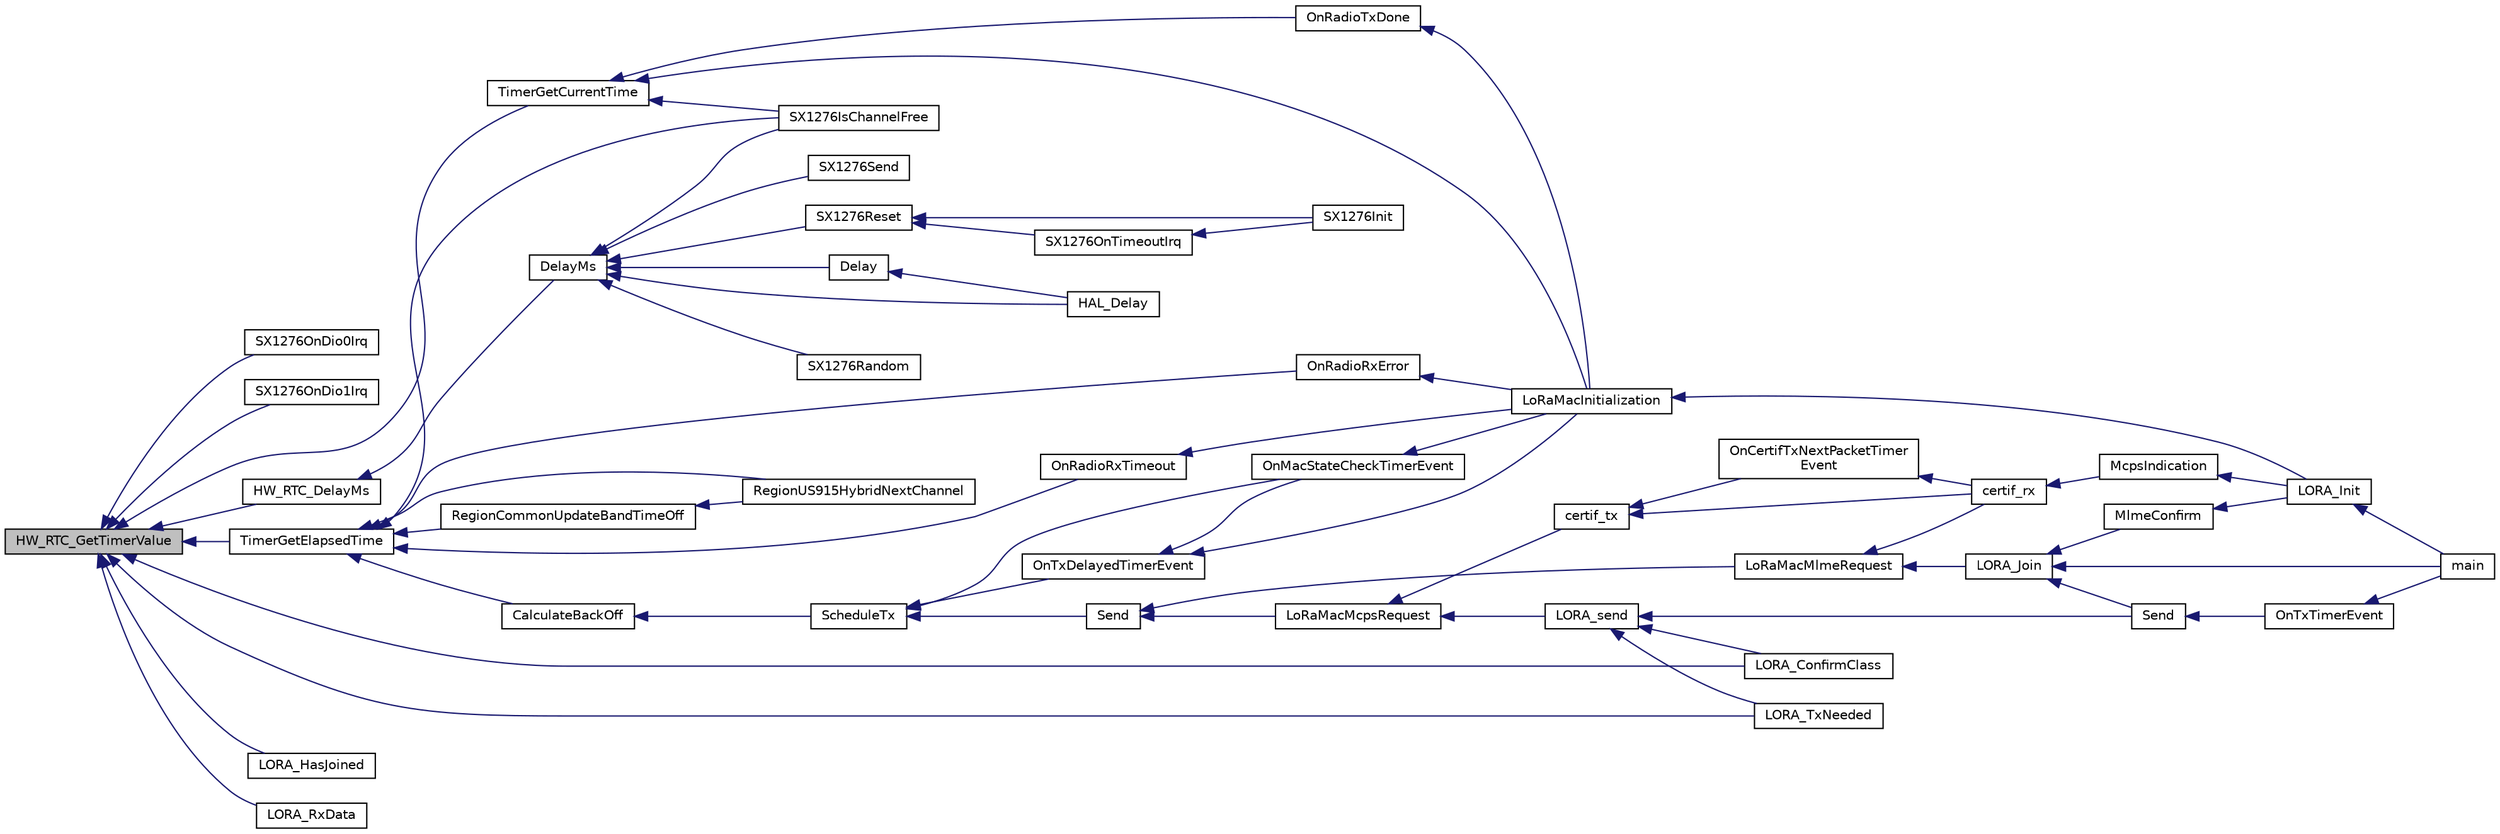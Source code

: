 digraph "HW_RTC_GetTimerValue"
{
  edge [fontname="Helvetica",fontsize="10",labelfontname="Helvetica",labelfontsize="10"];
  node [fontname="Helvetica",fontsize="10",shape=record];
  rankdir="LR";
  Node253 [label="HW_RTC_GetTimerValue",height=0.2,width=0.4,color="black", fillcolor="grey75", style="filled", fontcolor="black"];
  Node253 -> Node254 [dir="back",color="midnightblue",fontsize="10",style="solid",fontname="Helvetica"];
  Node254 [label="SX1276OnDio0Irq",height=0.2,width=0.4,color="black", fillcolor="white", style="filled",URL="$sx1276_8c.html#a51cff5becabc1485224d53133f99e0e4",tooltip="DIO 0 IRQ callback "];
  Node253 -> Node255 [dir="back",color="midnightblue",fontsize="10",style="solid",fontname="Helvetica"];
  Node255 [label="SX1276OnDio1Irq",height=0.2,width=0.4,color="black", fillcolor="white", style="filled",URL="$sx1276_8c.html#a9b73d7de11f1d4325b0780938d6328fe",tooltip="DIO 1 IRQ callback "];
  Node253 -> Node256 [dir="back",color="midnightblue",fontsize="10",style="solid",fontname="Helvetica"];
  Node256 [label="TimerGetCurrentTime",height=0.2,width=0.4,color="black", fillcolor="white", style="filled",URL="$time_server_8h.html#a2b801c1a13b71247424701f9a034f7ca",tooltip="Read the current time "];
  Node256 -> Node257 [dir="back",color="midnightblue",fontsize="10",style="solid",fontname="Helvetica"];
  Node257 [label="SX1276IsChannelFree",height=0.2,width=0.4,color="black", fillcolor="white", style="filled",URL="$sx1276_8h.html#a29f26f7258f8fcd5c27800295639d7c7",tooltip="Checks if the channel is free for the given time "];
  Node256 -> Node258 [dir="back",color="midnightblue",fontsize="10",style="solid",fontname="Helvetica"];
  Node258 [label="OnRadioTxDone",height=0.2,width=0.4,color="black", fillcolor="white", style="filled",URL="$_lo_ra_mac_8c.html#ac87ba7b0231ab8e90b130849e3dee4be",tooltip="Function to be executed on Radio Tx Done event "];
  Node258 -> Node259 [dir="back",color="midnightblue",fontsize="10",style="solid",fontname="Helvetica"];
  Node259 [label="LoRaMacInitialization",height=0.2,width=0.4,color="black", fillcolor="white", style="filled",URL="$group___l_o_r_a_m_a_c.html#ga7ca445cf825e45999810b3991273eba5",tooltip="LoRaMAC layer initialization "];
  Node259 -> Node260 [dir="back",color="midnightblue",fontsize="10",style="solid",fontname="Helvetica"];
  Node260 [label="LORA_Init",height=0.2,width=0.4,color="black", fillcolor="white", style="filled",URL="$lora_8h.html#a60e6c21550fcaf1cadb87454348046ad",tooltip="Lora Initialisation "];
  Node260 -> Node261 [dir="back",color="midnightblue",fontsize="10",style="solid",fontname="Helvetica"];
  Node261 [label="main",height=0.2,width=0.4,color="black", fillcolor="white", style="filled",URL="$main_8c.html#a840291bc02cba5474a4cb46a9b9566fe",tooltip="Main program "];
  Node256 -> Node259 [dir="back",color="midnightblue",fontsize="10",style="solid",fontname="Helvetica"];
  Node253 -> Node262 [dir="back",color="midnightblue",fontsize="10",style="solid",fontname="Helvetica"];
  Node262 [label="TimerGetElapsedTime",height=0.2,width=0.4,color="black", fillcolor="white", style="filled",URL="$time_server_8h.html#a089138b11985528a8a02147e3209f181",tooltip="Return the Time elapsed since a fix moment in Time "];
  Node262 -> Node257 [dir="back",color="midnightblue",fontsize="10",style="solid",fontname="Helvetica"];
  Node262 -> Node263 [dir="back",color="midnightblue",fontsize="10",style="solid",fontname="Helvetica"];
  Node263 [label="OnRadioRxError",height=0.2,width=0.4,color="black", fillcolor="white", style="filled",URL="$_lo_ra_mac_8c.html#a414d6e1b6ffc2d8b5dfe2621a9c35ca5",tooltip="Function executed on Radio Rx error event "];
  Node263 -> Node259 [dir="back",color="midnightblue",fontsize="10",style="solid",fontname="Helvetica"];
  Node262 -> Node264 [dir="back",color="midnightblue",fontsize="10",style="solid",fontname="Helvetica"];
  Node264 [label="OnRadioRxTimeout",height=0.2,width=0.4,color="black", fillcolor="white", style="filled",URL="$_lo_ra_mac_8c.html#a4aa0011eefde1209939b3736fb62fbd1",tooltip="Function executed on Radio Rx Timeout event "];
  Node264 -> Node259 [dir="back",color="midnightblue",fontsize="10",style="solid",fontname="Helvetica"];
  Node262 -> Node265 [dir="back",color="midnightblue",fontsize="10",style="solid",fontname="Helvetica"];
  Node265 [label="CalculateBackOff",height=0.2,width=0.4,color="black", fillcolor="white", style="filled",URL="$_lo_ra_mac_8c.html#ab13ebc898e6d4ecbb3deb43bf12e22cf"];
  Node265 -> Node266 [dir="back",color="midnightblue",fontsize="10",style="solid",fontname="Helvetica"];
  Node266 [label="ScheduleTx",height=0.2,width=0.4,color="black", fillcolor="white", style="filled",URL="$_lo_ra_mac_8c.html#afac9f47df560a2c63ebe868fcf531716"];
  Node266 -> Node267 [dir="back",color="midnightblue",fontsize="10",style="solid",fontname="Helvetica"];
  Node267 [label="OnMacStateCheckTimerEvent",height=0.2,width=0.4,color="black", fillcolor="white", style="filled",URL="$_lo_ra_mac_8c.html#a3f66ff4ffb45c3be2a603fec651da617",tooltip="Function executed on Resend Frame timer event. "];
  Node267 -> Node259 [dir="back",color="midnightblue",fontsize="10",style="solid",fontname="Helvetica"];
  Node266 -> Node268 [dir="back",color="midnightblue",fontsize="10",style="solid",fontname="Helvetica"];
  Node268 [label="OnTxDelayedTimerEvent",height=0.2,width=0.4,color="black", fillcolor="white", style="filled",URL="$_lo_ra_mac_8c.html#aff2188867ec43982ec7701c4815bc0ba",tooltip="Function executed on duty cycle delayed Tx timer event "];
  Node268 -> Node267 [dir="back",color="midnightblue",fontsize="10",style="solid",fontname="Helvetica"];
  Node268 -> Node259 [dir="back",color="midnightblue",fontsize="10",style="solid",fontname="Helvetica"];
  Node266 -> Node269 [dir="back",color="midnightblue",fontsize="10",style="solid",fontname="Helvetica"];
  Node269 [label="Send",height=0.2,width=0.4,color="black", fillcolor="white", style="filled",URL="$_lo_ra_mac_8c.html#a1d5d30b5cbe0349bab89375480c377bf",tooltip="LoRaMAC layer generic send frame "];
  Node269 -> Node270 [dir="back",color="midnightblue",fontsize="10",style="solid",fontname="Helvetica"];
  Node270 [label="LoRaMacMlmeRequest",height=0.2,width=0.4,color="black", fillcolor="white", style="filled",URL="$group___l_o_r_a_m_a_c.html#ga097113f30feecc17c780940ff74af33e",tooltip="LoRaMAC MLME-Request "];
  Node270 -> Node271 [dir="back",color="midnightblue",fontsize="10",style="solid",fontname="Helvetica"];
  Node271 [label="certif_rx",height=0.2,width=0.4,color="black", fillcolor="white", style="filled",URL="$lora-test_8h.html#ad5e51928ecf0cca8d4f33f9e9c10aba4"];
  Node271 -> Node272 [dir="back",color="midnightblue",fontsize="10",style="solid",fontname="Helvetica"];
  Node272 [label="McpsIndication",height=0.2,width=0.4,color="black", fillcolor="white", style="filled",URL="$lora_8c.html#aa62f56dcd70e02213fc6e5d0f04b3d1c",tooltip="MCPS-Indication event function "];
  Node272 -> Node260 [dir="back",color="midnightblue",fontsize="10",style="solid",fontname="Helvetica"];
  Node270 -> Node273 [dir="back",color="midnightblue",fontsize="10",style="solid",fontname="Helvetica"];
  Node273 [label="LORA_Join",height=0.2,width=0.4,color="black", fillcolor="white", style="filled",URL="$lora_8h.html#a3671e53923a80ddbbd43e56342fd94fa",tooltip="Join a Lora Network in classA  if the device is ABP, this is a pass through functon ..."];
  Node273 -> Node274 [dir="back",color="midnightblue",fontsize="10",style="solid",fontname="Helvetica"];
  Node274 [label="MlmeConfirm",height=0.2,width=0.4,color="black", fillcolor="white", style="filled",URL="$lora_8c.html#ab72b68cc96c6187003c5dd6e325a74c7",tooltip="MLME-Confirm event function "];
  Node274 -> Node260 [dir="back",color="midnightblue",fontsize="10",style="solid",fontname="Helvetica"];
  Node273 -> Node261 [dir="back",color="midnightblue",fontsize="10",style="solid",fontname="Helvetica"];
  Node273 -> Node275 [dir="back",color="midnightblue",fontsize="10",style="solid",fontname="Helvetica"];
  Node275 [label="Send",height=0.2,width=0.4,color="black", fillcolor="white", style="filled",URL="$main_8c.html#ac96d7cf33dce81bb57a803bb3839d458"];
  Node275 -> Node276 [dir="back",color="midnightblue",fontsize="10",style="solid",fontname="Helvetica"];
  Node276 [label="OnTxTimerEvent",height=0.2,width=0.4,color="black", fillcolor="white", style="filled",URL="$main_8c.html#aa660732a6ebc018e235409094d603160"];
  Node276 -> Node261 [dir="back",color="midnightblue",fontsize="10",style="solid",fontname="Helvetica"];
  Node269 -> Node277 [dir="back",color="midnightblue",fontsize="10",style="solid",fontname="Helvetica"];
  Node277 [label="LoRaMacMcpsRequest",height=0.2,width=0.4,color="black", fillcolor="white", style="filled",URL="$group___l_o_r_a_m_a_c.html#ga79768f8a3c22aaff84d4dfcc77ad508c",tooltip="LoRaMAC MCPS-Request "];
  Node277 -> Node278 [dir="back",color="midnightblue",fontsize="10",style="solid",fontname="Helvetica"];
  Node278 [label="certif_tx",height=0.2,width=0.4,color="black", fillcolor="white", style="filled",URL="$lora-test_8c.html#a735361add977554215fd3e1e70b74760"];
  Node278 -> Node271 [dir="back",color="midnightblue",fontsize="10",style="solid",fontname="Helvetica"];
  Node278 -> Node279 [dir="back",color="midnightblue",fontsize="10",style="solid",fontname="Helvetica"];
  Node279 [label="OnCertifTxNextPacketTimer\lEvent",height=0.2,width=0.4,color="black", fillcolor="white", style="filled",URL="$lora-test_8c.html#a2e3edcd940d4df35743fe87783f89bbc",tooltip="Function executed on TxNextPacket Timeout event "];
  Node279 -> Node271 [dir="back",color="midnightblue",fontsize="10",style="solid",fontname="Helvetica"];
  Node277 -> Node280 [dir="back",color="midnightblue",fontsize="10",style="solid",fontname="Helvetica"];
  Node280 [label="LORA_send",height=0.2,width=0.4,color="black", fillcolor="white", style="filled",URL="$lora_8h.html#a343d8f2ddf9b21cb458e4a3e09076b5e",tooltip="run Lora classA state Machine "];
  Node280 -> Node275 [dir="back",color="midnightblue",fontsize="10",style="solid",fontname="Helvetica"];
  Node280 -> Node281 [dir="back",color="midnightblue",fontsize="10",style="solid",fontname="Helvetica"];
  Node281 [label="LORA_ConfirmClass",height=0.2,width=0.4,color="black", fillcolor="white", style="filled",URL="$main_8c.html#abf14859b334f10d0a38ee8489bee4bc1"];
  Node280 -> Node282 [dir="back",color="midnightblue",fontsize="10",style="solid",fontname="Helvetica"];
  Node282 [label="LORA_TxNeeded",height=0.2,width=0.4,color="black", fillcolor="white", style="filled",URL="$main_8c.html#a0bc8d6aec6bbd336bb8fd19cedd8a8b3"];
  Node262 -> Node283 [dir="back",color="midnightblue",fontsize="10",style="solid",fontname="Helvetica"];
  Node283 [label="RegionCommonUpdateBandTimeOff",height=0.2,width=0.4,color="black", fillcolor="white", style="filled",URL="$group___r_e_g_i_o_n_c_o_m_m_o_n.html#ga2e26fe6b49ca26edf7052eadd7f18b3a",tooltip="Updates the time-offs of the bands. This is a generic function and valid for all regions. "];
  Node283 -> Node284 [dir="back",color="midnightblue",fontsize="10",style="solid",fontname="Helvetica"];
  Node284 [label="RegionUS915HybridNextChannel",height=0.2,width=0.4,color="black", fillcolor="white", style="filled",URL="$group___r_e_g_i_o_n_u_s915_h_y_b.html#gae74c05f827a9ed78b0ec0cacdec45f28",tooltip="Searches and set the next random available channel "];
  Node262 -> Node284 [dir="back",color="midnightblue",fontsize="10",style="solid",fontname="Helvetica"];
  Node253 -> Node285 [dir="back",color="midnightblue",fontsize="10",style="solid",fontname="Helvetica"];
  Node285 [label="HW_RTC_DelayMs",height=0.2,width=0.4,color="black", fillcolor="white", style="filled",URL="$group___lory_s_d_k___r_t_c___functions.html#gadad8cbf36cbe8a65bc1c70109146e307",tooltip="a delay of delay ms by polling RTC "];
  Node285 -> Node286 [dir="back",color="midnightblue",fontsize="10",style="solid",fontname="Helvetica"];
  Node286 [label="DelayMs",height=0.2,width=0.4,color="black", fillcolor="white", style="filled",URL="$delay_8h.html#ae3a1c1a7a5024cf50a2e8672927f40cc"];
  Node286 -> Node257 [dir="back",color="midnightblue",fontsize="10",style="solid",fontname="Helvetica"];
  Node286 -> Node287 [dir="back",color="midnightblue",fontsize="10",style="solid",fontname="Helvetica"];
  Node287 [label="SX1276Random",height=0.2,width=0.4,color="black", fillcolor="white", style="filled",URL="$sx1276_8h.html#a9ba39c96b8e339b06dd24543920fd2f7",tooltip="Generates a 32 bits random value based on the RSSI readings "];
  Node286 -> Node288 [dir="back",color="midnightblue",fontsize="10",style="solid",fontname="Helvetica"];
  Node288 [label="SX1276Send",height=0.2,width=0.4,color="black", fillcolor="white", style="filled",URL="$sx1276_8h.html#a901a3dcdbf26005e0f3f2def3e3d83b3",tooltip="Sends the buffer of size. Prepares the packet to be sent and sets the radio in transmission ..."];
  Node286 -> Node289 [dir="back",color="midnightblue",fontsize="10",style="solid",fontname="Helvetica"];
  Node289 [label="SX1276Reset",height=0.2,width=0.4,color="black", fillcolor="white", style="filled",URL="$sx1276_8h.html#a593daed5ce70e7cb25545345e547816b",tooltip="Resets the SX1276 "];
  Node289 -> Node290 [dir="back",color="midnightblue",fontsize="10",style="solid",fontname="Helvetica"];
  Node290 [label="SX1276Init",height=0.2,width=0.4,color="black", fillcolor="white", style="filled",URL="$sx1276_8h.html#a19a9ddff3f878b85e42c7571485fe3c8",tooltip="Initializes the radio "];
  Node289 -> Node291 [dir="back",color="midnightblue",fontsize="10",style="solid",fontname="Helvetica"];
  Node291 [label="SX1276OnTimeoutIrq",height=0.2,width=0.4,color="black", fillcolor="white", style="filled",URL="$sx1276_8c.html#a3eda1c409a0269313a079389593d75cb",tooltip="Tx & Rx timeout timer callback "];
  Node291 -> Node290 [dir="back",color="midnightblue",fontsize="10",style="solid",fontname="Helvetica"];
  Node286 -> Node292 [dir="back",color="midnightblue",fontsize="10",style="solid",fontname="Helvetica"];
  Node292 [label="Delay",height=0.2,width=0.4,color="black", fillcolor="white", style="filled",URL="$delay_8h.html#a5ec16209b453727929ce2c0ea4c11b62"];
  Node292 -> Node293 [dir="back",color="midnightblue",fontsize="10",style="solid",fontname="Helvetica"];
  Node293 [label="HAL_Delay",height=0.2,width=0.4,color="black", fillcolor="white", style="filled",URL="$stm32l1xx__hal__msp_8c.html#ad0304dec8e33aca8c99e2836947b76d6",tooltip="This function provides delay (in ms) "];
  Node286 -> Node293 [dir="back",color="midnightblue",fontsize="10",style="solid",fontname="Helvetica"];
  Node253 -> Node294 [dir="back",color="midnightblue",fontsize="10",style="solid",fontname="Helvetica"];
  Node294 [label="LORA_HasJoined",height=0.2,width=0.4,color="black", fillcolor="white", style="filled",URL="$main_8c.html#a99d2e29a61a6f7dda81e6afcf4f35715"];
  Node253 -> Node295 [dir="back",color="midnightblue",fontsize="10",style="solid",fontname="Helvetica"];
  Node295 [label="LORA_RxData",height=0.2,width=0.4,color="black", fillcolor="white", style="filled",URL="$main_8c.html#af9b5cc17bd270c1734e3e6465b75f86f"];
  Node253 -> Node281 [dir="back",color="midnightblue",fontsize="10",style="solid",fontname="Helvetica"];
  Node253 -> Node282 [dir="back",color="midnightblue",fontsize="10",style="solid",fontname="Helvetica"];
}
